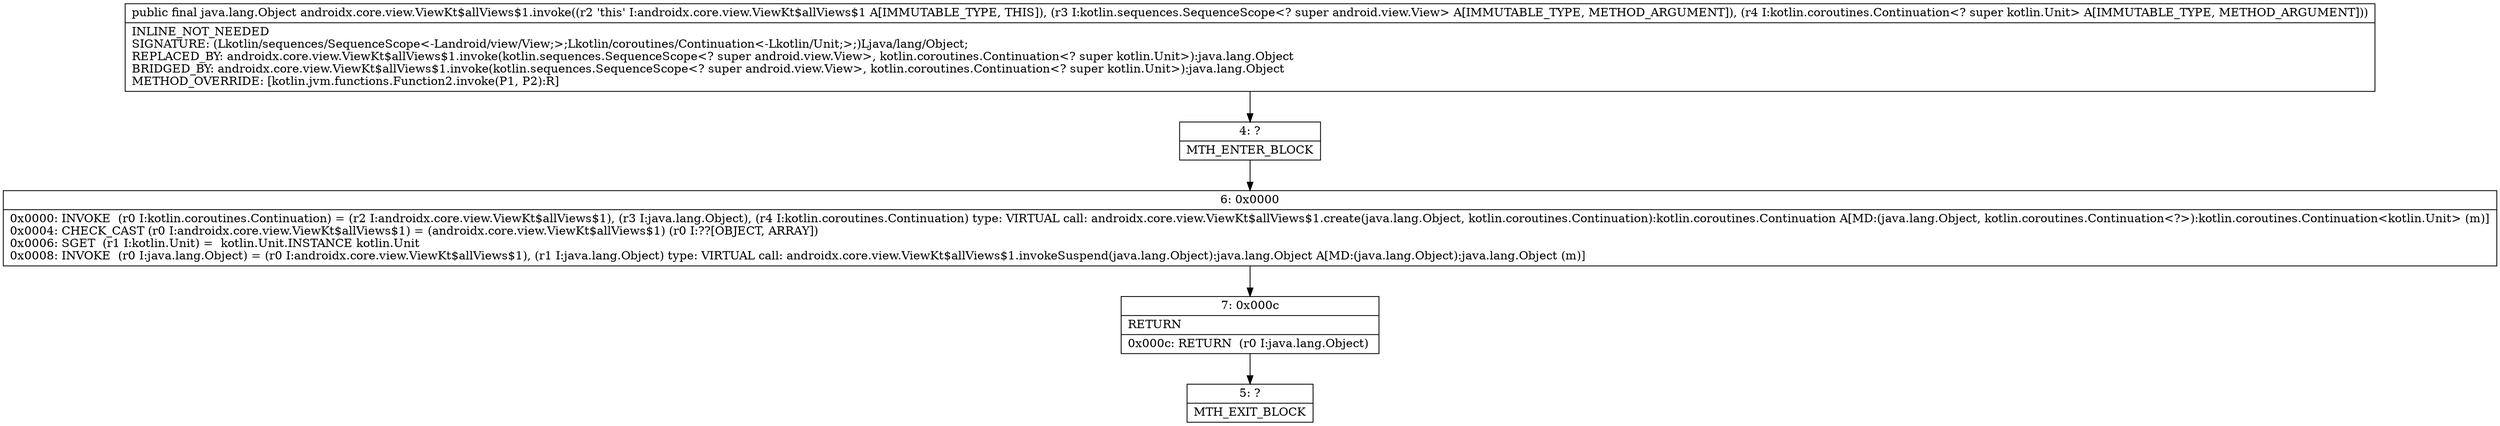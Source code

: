 digraph "CFG forandroidx.core.view.ViewKt$allViews$1.invoke(Lkotlin\/sequences\/SequenceScope;Lkotlin\/coroutines\/Continuation;)Ljava\/lang\/Object;" {
Node_4 [shape=record,label="{4\:\ ?|MTH_ENTER_BLOCK\l}"];
Node_6 [shape=record,label="{6\:\ 0x0000|0x0000: INVOKE  (r0 I:kotlin.coroutines.Continuation) = (r2 I:androidx.core.view.ViewKt$allViews$1), (r3 I:java.lang.Object), (r4 I:kotlin.coroutines.Continuation) type: VIRTUAL call: androidx.core.view.ViewKt$allViews$1.create(java.lang.Object, kotlin.coroutines.Continuation):kotlin.coroutines.Continuation A[MD:(java.lang.Object, kotlin.coroutines.Continuation\<?\>):kotlin.coroutines.Continuation\<kotlin.Unit\> (m)]\l0x0004: CHECK_CAST (r0 I:androidx.core.view.ViewKt$allViews$1) = (androidx.core.view.ViewKt$allViews$1) (r0 I:??[OBJECT, ARRAY]) \l0x0006: SGET  (r1 I:kotlin.Unit) =  kotlin.Unit.INSTANCE kotlin.Unit \l0x0008: INVOKE  (r0 I:java.lang.Object) = (r0 I:androidx.core.view.ViewKt$allViews$1), (r1 I:java.lang.Object) type: VIRTUAL call: androidx.core.view.ViewKt$allViews$1.invokeSuspend(java.lang.Object):java.lang.Object A[MD:(java.lang.Object):java.lang.Object (m)]\l}"];
Node_7 [shape=record,label="{7\:\ 0x000c|RETURN\l|0x000c: RETURN  (r0 I:java.lang.Object) \l}"];
Node_5 [shape=record,label="{5\:\ ?|MTH_EXIT_BLOCK\l}"];
MethodNode[shape=record,label="{public final java.lang.Object androidx.core.view.ViewKt$allViews$1.invoke((r2 'this' I:androidx.core.view.ViewKt$allViews$1 A[IMMUTABLE_TYPE, THIS]), (r3 I:kotlin.sequences.SequenceScope\<? super android.view.View\> A[IMMUTABLE_TYPE, METHOD_ARGUMENT]), (r4 I:kotlin.coroutines.Continuation\<? super kotlin.Unit\> A[IMMUTABLE_TYPE, METHOD_ARGUMENT]))  | INLINE_NOT_NEEDED\lSIGNATURE: (Lkotlin\/sequences\/SequenceScope\<\-Landroid\/view\/View;\>;Lkotlin\/coroutines\/Continuation\<\-Lkotlin\/Unit;\>;)Ljava\/lang\/Object;\lREPLACED_BY: androidx.core.view.ViewKt$allViews$1.invoke(kotlin.sequences.SequenceScope\<? super android.view.View\>, kotlin.coroutines.Continuation\<? super kotlin.Unit\>):java.lang.Object\lBRIDGED_BY: androidx.core.view.ViewKt$allViews$1.invoke(kotlin.sequences.SequenceScope\<? super android.view.View\>, kotlin.coroutines.Continuation\<? super kotlin.Unit\>):java.lang.Object\lMETHOD_OVERRIDE: [kotlin.jvm.functions.Function2.invoke(P1, P2):R]\l}"];
MethodNode -> Node_4;Node_4 -> Node_6;
Node_6 -> Node_7;
Node_7 -> Node_5;
}

